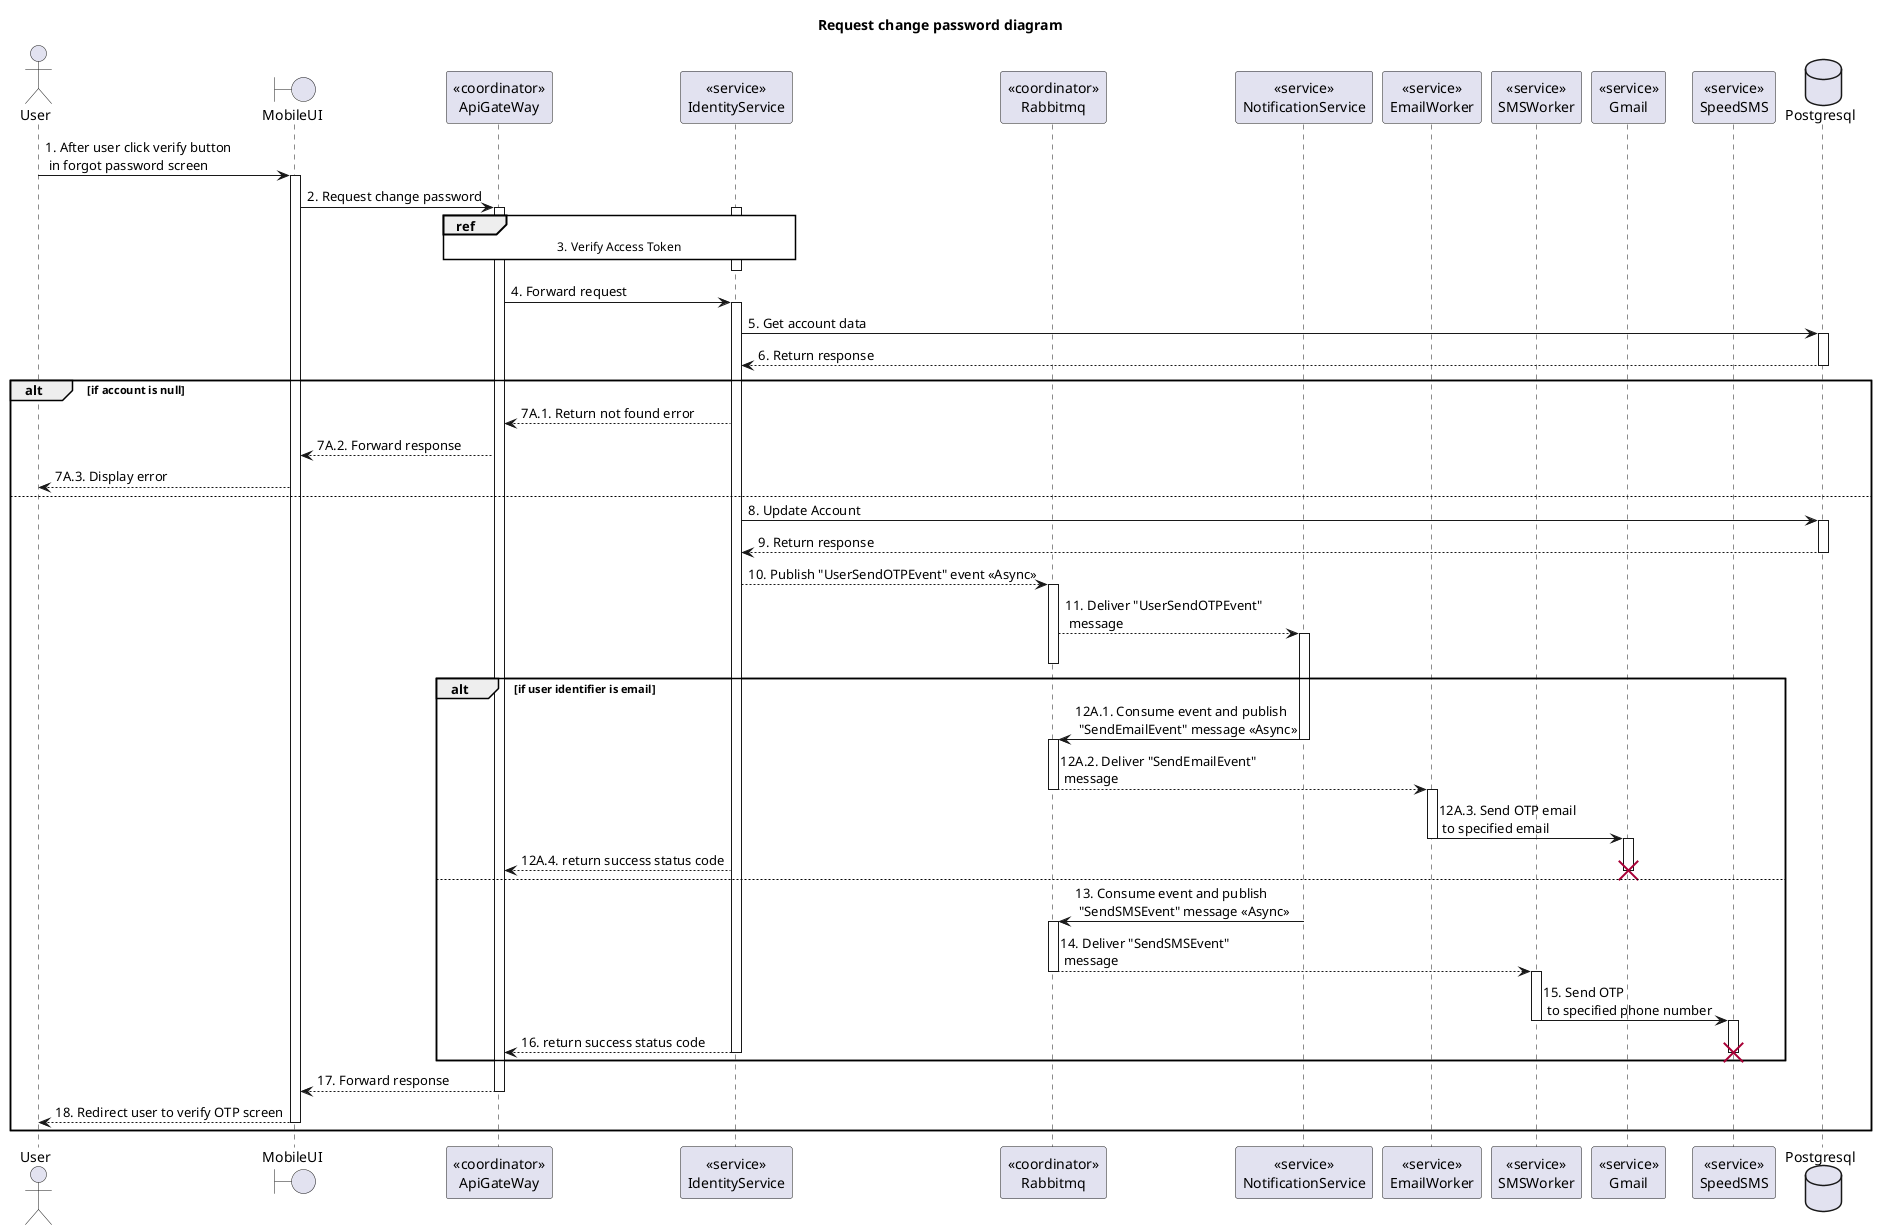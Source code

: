 @startuml Sequence
title "Request change password diagram"

<style>
  sequenceDiagram {
    reference {
      BackGroundColor white
    }
}
</style>

actor User
boundary MobileUI
participant "<<coordinator>>\nApiGateWay" as ApiGateway
participant "<<service>>\nIdentityService" as IdentityService
participant "<<coordinator>>\nRabbitmq" as Rabbitmq
participant "<<service>>\nNotificationService" as NotificationService
participant "<<service>>\nEmailWorker" as EmailWorker
participant "<<service>>\nSMSWorker" as SMSWorker
participant "<<service>>\nGmail" as Gmail
participant "<<service>>\nSpeedSMS" as SpeedSMS
database Postgresql

User -> MobileUI ++: 1. After user click verify button\n in forgot password screen
MobileUI -> ApiGateway ++: 2. Request change password

activate IdentityService
ref over ApiGateway, IdentityService: 3. Verify Access Token
ApiGateway -[hidden]-> IdentityService
deactivate IdentityService

ApiGateway -> IdentityService ++: 4. Forward request
IdentityService -> Postgresql ++: 5. Get account data
IdentityService <-- Postgresql --: 6. Return response

alt if account is null
  ApiGateway <-- IdentityService: 7A.1. Return not found error
  MobileUI <-- ApiGateway: 7A.2. Forward response
  User <-- MobileUI: 7A.3. Display error
else
  IdentityService -> Postgresql ++: 8. Update Account
  IdentityService <-- Postgresql --: 9. Return response
  IdentityService --> Rabbitmq ++: 10. Publish "UserSendOTPEvent" event <<Async>>
  Rabbitmq --> NotificationService: 11. Deliver "UserSendOTPEvent"\n message
  activate NotificationService
  deactivate Rabbitmq

  alt if user identifier is email
    NotificationService -> Rabbitmq: 12A.1. Consume event and publish \n "SendEmailEvent" message <<Async>>
    deactivate NotificationService
    activate Rabbitmq
    Rabbitmq --> EmailWorker: 12A.2. Deliver "SendEmailEvent"\n message
    deactivate Rabbitmq
    activate EmailWorker
    EmailWorker -> Gmail: 12A.3. Send OTP email\n to specified email
    deactivate EmailWorker
    activate Gmail
  
    ApiGateway <-- IdentityService: 12A.4. return success status code
    deactivate Gmail
    destroy Gmail
  else 
    NotificationService -> Rabbitmq: 13. Consume event and publish \n "SendSMSEvent" message <<Async>>
    deactivate NotificationService
    activate Rabbitmq
    Rabbitmq --> SMSWorker: 14. Deliver "SendSMSEvent"\n message
    deactivate Rabbitmq
    activate SMSWorker
    SMSWorker -> SpeedSMS: 15. Send OTP \n to specified phone number
    deactivate SMSWorker
    activate SpeedSMS
  
    ApiGateway <-- IdentityService--: 16. return success status code
    deactivate SpeedSMS
    destroy SpeedSMS
  end

  MobileUI <-- ApiGateway --: 17. Forward response
  User <-- MobileUI --: 18. Redirect user to verify OTP screen
end

@enduml
